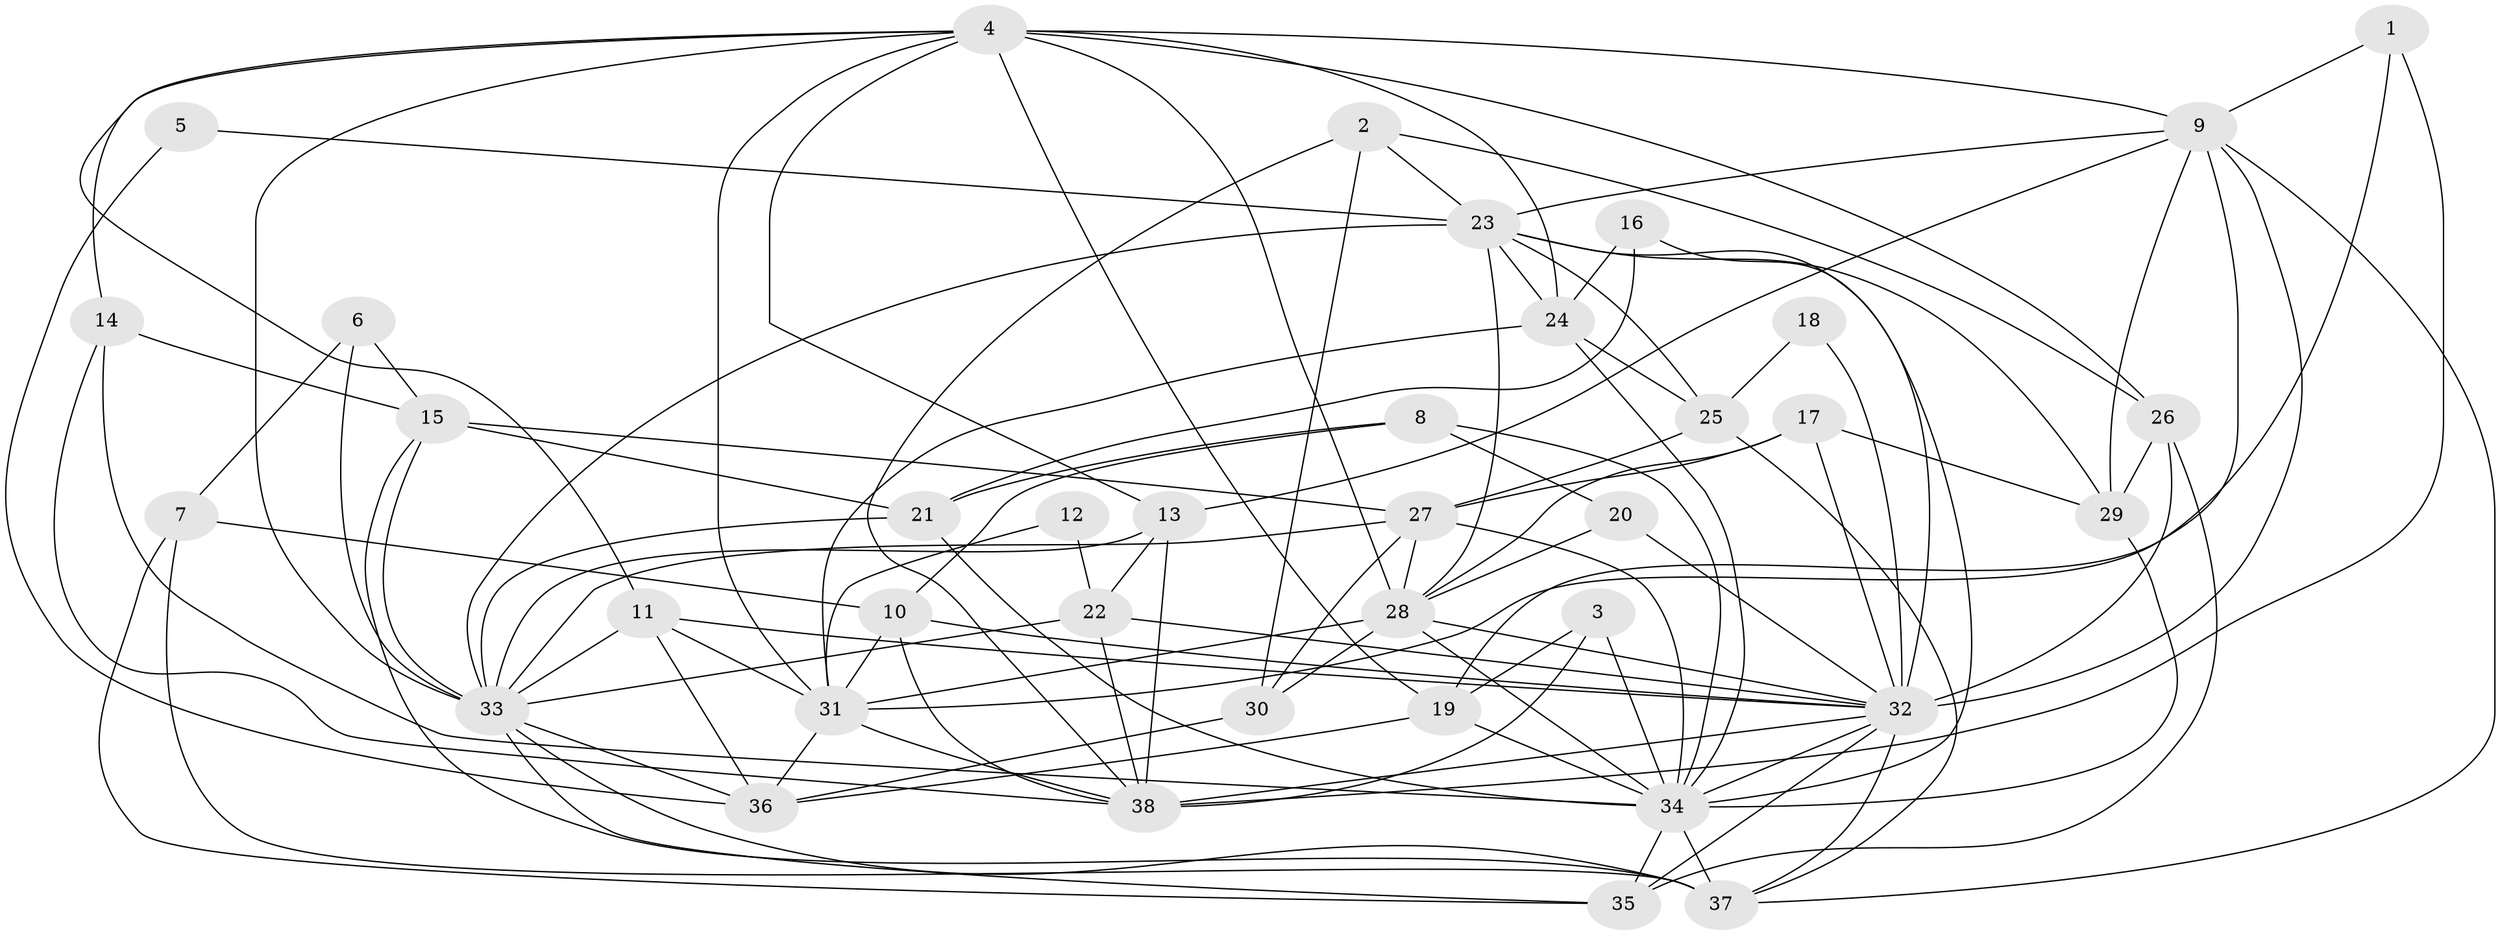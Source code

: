 // original degree distribution, {3: 0.25, 2: 0.11842105263157894, 5: 0.14473684210526316, 4: 0.35526315789473684, 8: 0.039473684210526314, 6: 0.09210526315789473}
// Generated by graph-tools (version 1.1) at 2025/26/03/09/25 03:26:11]
// undirected, 38 vertices, 110 edges
graph export_dot {
graph [start="1"]
  node [color=gray90,style=filled];
  1;
  2;
  3;
  4;
  5;
  6;
  7;
  8;
  9;
  10;
  11;
  12;
  13;
  14;
  15;
  16;
  17;
  18;
  19;
  20;
  21;
  22;
  23;
  24;
  25;
  26;
  27;
  28;
  29;
  30;
  31;
  32;
  33;
  34;
  35;
  36;
  37;
  38;
  1 -- 9 [weight=1.0];
  1 -- 31 [weight=1.0];
  1 -- 38 [weight=1.0];
  2 -- 23 [weight=1.0];
  2 -- 26 [weight=1.0];
  2 -- 30 [weight=1.0];
  2 -- 38 [weight=1.0];
  3 -- 19 [weight=1.0];
  3 -- 34 [weight=1.0];
  3 -- 38 [weight=1.0];
  4 -- 9 [weight=1.0];
  4 -- 11 [weight=1.0];
  4 -- 13 [weight=1.0];
  4 -- 14 [weight=1.0];
  4 -- 19 [weight=1.0];
  4 -- 24 [weight=1.0];
  4 -- 26 [weight=1.0];
  4 -- 28 [weight=1.0];
  4 -- 31 [weight=1.0];
  4 -- 33 [weight=1.0];
  5 -- 23 [weight=1.0];
  5 -- 36 [weight=1.0];
  6 -- 7 [weight=1.0];
  6 -- 15 [weight=1.0];
  6 -- 33 [weight=1.0];
  7 -- 10 [weight=1.0];
  7 -- 35 [weight=1.0];
  7 -- 37 [weight=1.0];
  8 -- 10 [weight=1.0];
  8 -- 20 [weight=1.0];
  8 -- 21 [weight=1.0];
  8 -- 34 [weight=1.0];
  9 -- 13 [weight=1.0];
  9 -- 19 [weight=1.0];
  9 -- 23 [weight=1.0];
  9 -- 29 [weight=1.0];
  9 -- 32 [weight=1.0];
  9 -- 37 [weight=1.0];
  10 -- 31 [weight=1.0];
  10 -- 32 [weight=1.0];
  10 -- 38 [weight=1.0];
  11 -- 31 [weight=1.0];
  11 -- 32 [weight=1.0];
  11 -- 33 [weight=1.0];
  11 -- 36 [weight=1.0];
  12 -- 22 [weight=1.0];
  12 -- 31 [weight=1.0];
  13 -- 22 [weight=1.0];
  13 -- 33 [weight=1.0];
  13 -- 38 [weight=2.0];
  14 -- 15 [weight=1.0];
  14 -- 34 [weight=1.0];
  14 -- 38 [weight=1.0];
  15 -- 21 [weight=1.0];
  15 -- 27 [weight=1.0];
  15 -- 33 [weight=1.0];
  15 -- 37 [weight=1.0];
  16 -- 21 [weight=1.0];
  16 -- 24 [weight=1.0];
  16 -- 32 [weight=1.0];
  17 -- 27 [weight=1.0];
  17 -- 28 [weight=1.0];
  17 -- 29 [weight=1.0];
  17 -- 32 [weight=2.0];
  18 -- 25 [weight=1.0];
  18 -- 32 [weight=1.0];
  19 -- 34 [weight=1.0];
  19 -- 36 [weight=1.0];
  20 -- 28 [weight=1.0];
  20 -- 32 [weight=1.0];
  21 -- 33 [weight=1.0];
  21 -- 34 [weight=1.0];
  22 -- 32 [weight=1.0];
  22 -- 33 [weight=1.0];
  22 -- 38 [weight=1.0];
  23 -- 24 [weight=1.0];
  23 -- 25 [weight=1.0];
  23 -- 28 [weight=1.0];
  23 -- 29 [weight=1.0];
  23 -- 33 [weight=1.0];
  23 -- 34 [weight=1.0];
  24 -- 25 [weight=1.0];
  24 -- 31 [weight=1.0];
  24 -- 34 [weight=1.0];
  25 -- 27 [weight=1.0];
  25 -- 37 [weight=1.0];
  26 -- 29 [weight=1.0];
  26 -- 32 [weight=1.0];
  26 -- 35 [weight=1.0];
  27 -- 28 [weight=1.0];
  27 -- 30 [weight=1.0];
  27 -- 33 [weight=1.0];
  27 -- 34 [weight=2.0];
  28 -- 30 [weight=1.0];
  28 -- 31 [weight=2.0];
  28 -- 32 [weight=1.0];
  28 -- 34 [weight=1.0];
  29 -- 34 [weight=1.0];
  30 -- 36 [weight=1.0];
  31 -- 36 [weight=1.0];
  31 -- 38 [weight=1.0];
  32 -- 34 [weight=1.0];
  32 -- 35 [weight=1.0];
  32 -- 37 [weight=1.0];
  32 -- 38 [weight=1.0];
  33 -- 35 [weight=1.0];
  33 -- 36 [weight=1.0];
  33 -- 37 [weight=1.0];
  34 -- 35 [weight=1.0];
  34 -- 37 [weight=1.0];
}

